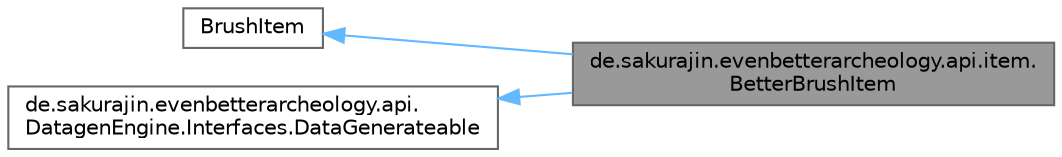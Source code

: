digraph "de.sakurajin.evenbetterarcheology.api.item.BetterBrushItem"
{
 // LATEX_PDF_SIZE
  bgcolor="transparent";
  edge [fontname=Helvetica,fontsize=10,labelfontname=Helvetica,labelfontsize=10];
  node [fontname=Helvetica,fontsize=10,shape=box,height=0.2,width=0.4];
  rankdir="LR";
  Node1 [label="de.sakurajin.evenbetterarcheology.api.item.\lBetterBrushItem",height=0.2,width=0.4,color="gray40", fillcolor="grey60", style="filled", fontcolor="black",tooltip="This is an extension of the BrushItem for Brushes that are made from better materials."];
  Node2 -> Node1 [dir="back",color="steelblue1",style="solid"];
  Node2 [label="BrushItem",height=0.2,width=0.4,color="gray40", fillcolor="white", style="filled",tooltip=" "];
  Node3 -> Node1 [dir="back",color="steelblue1",style="solid"];
  Node3 [label="de.sakurajin.evenbetterarcheology.api.\lDatagenEngine.Interfaces.DataGenerateable",height=0.2,width=0.4,color="gray40", fillcolor="white", style="filled",URL="$interfacede_1_1sakurajin_1_1evenbetterarcheology_1_1api_1_1DatagenEngine_1_1Interfaces_1_1DataGenerateable.html",tooltip=" "];
}
